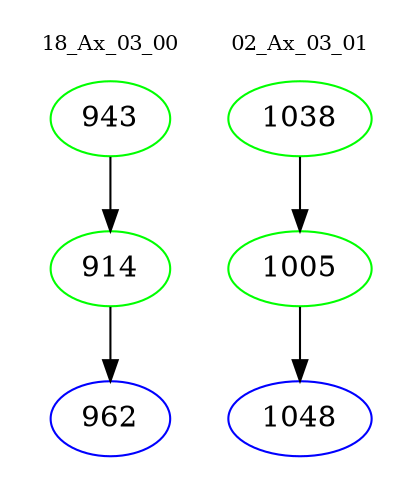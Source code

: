 digraph{
subgraph cluster_0 {
color = white
label = "18_Ax_03_00";
fontsize=10;
T0_943 [label="943", color="green"]
T0_943 -> T0_914 [color="black"]
T0_914 [label="914", color="green"]
T0_914 -> T0_962 [color="black"]
T0_962 [label="962", color="blue"]
}
subgraph cluster_1 {
color = white
label = "02_Ax_03_01";
fontsize=10;
T1_1038 [label="1038", color="green"]
T1_1038 -> T1_1005 [color="black"]
T1_1005 [label="1005", color="green"]
T1_1005 -> T1_1048 [color="black"]
T1_1048 [label="1048", color="blue"]
}
}
